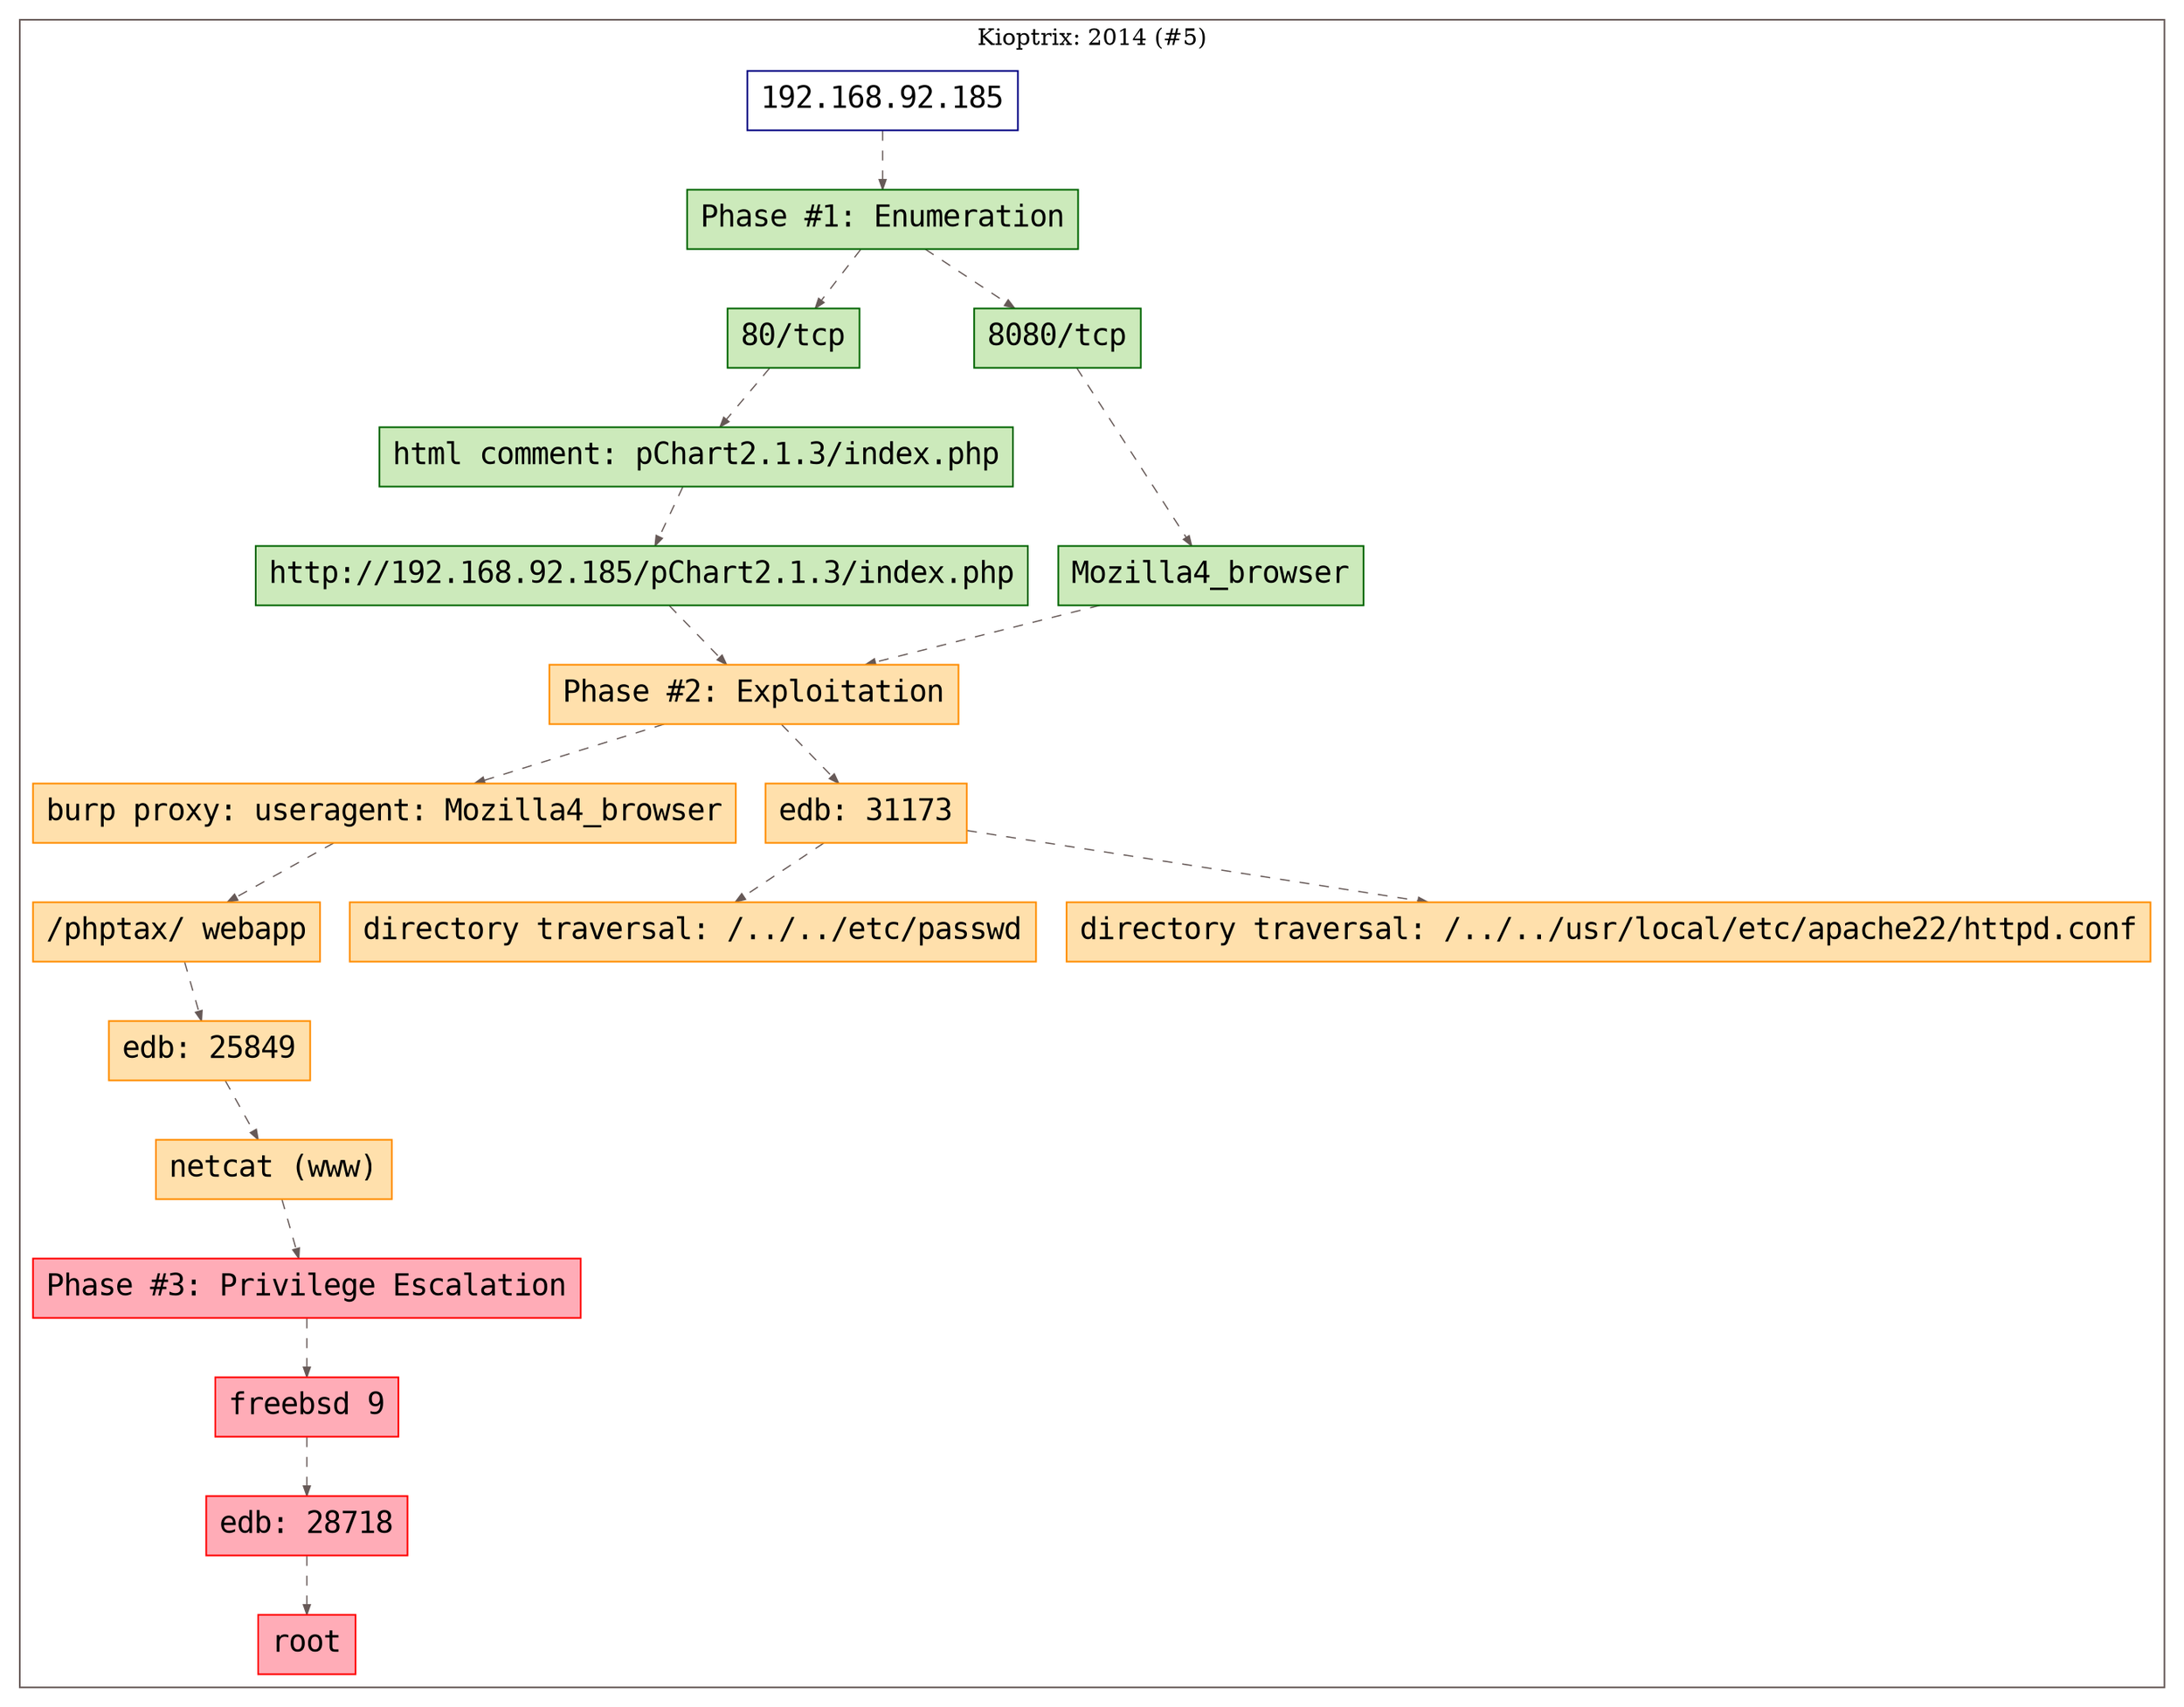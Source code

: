 digraph G {
  #rankdir=LR;
  nodesdictep=1.0; splines="line"; K=0.6; overlap=scale; fixedsize=true; resolution=72; bgcolor="#ffffff"; outputorder="edgesfirst";
  node [fontname="courier" fontsize=18 shape=box width=0.25 fillcolor="white" style="filled,solid"];
  edge [style=dashed color="#665957" penwidth=0.75 arrowsize=0.6];

  0[label="192.168.92.185" color="navyblue" fillcolor="#ffffff" tooltip="Kioptrix: 2014 (#5)"];
  10[label="Mozilla4_browser" color="darkgreen" fillcolor="#cceabb" tooltip="Phase #1:Enumeration"];
  11[label="burp proxy: useragent: Mozilla4_browser" color="darkorange" fillcolor="#ffe0ac" tooltip="Phase #2:Exploitation"];
  12[label="/phptax/ webapp" color="darkorange" fillcolor="#ffe0ac" tooltip="Phase #2:Exploitation"];
  13[label="edb: 25849" color="darkorange" fillcolor="#ffe0ac" tooltip="Phase #2:Exploitation"];
  14[label="netcat (www)" color="darkorange" fillcolor="#ffe0ac" tooltip="Phase #2:Exploitation"];
  15[label="Phase #3: Privilege Escalation" color="red" fillcolor="#ffacb7" tooltip="Phase #3:Privilege Escalation"];
  16[label="freebsd 9" color="red" fillcolor="#ffacb7" tooltip="Phase #3:Privilege Escalation"];
  17[label="edb: 28718" color="red" fillcolor="#ffacb7" tooltip="Phase #3:Privilege Escalation"];
  18[label="root" color="red" fillcolor="#ffacb7" tooltip="Phase #3:Privilege Escalation"];
  1[label="Phase #1: Enumeration" color="darkgreen" fillcolor="#cceabb" tooltip="Phase #1:Enumeration"];
  2[label="80/tcp" color="darkgreen" fillcolor="#cceabb" tooltip="Phase #1:Enumeration"];
  3[label="html comment: pChart2.1.3/index.php" color="darkgreen" fillcolor="#cceabb" tooltip="Phase #1:Enumeration"];
  4[label="http://192.168.92.185/pChart2.1.3/index.php" color="darkgreen" fillcolor="#cceabb" tooltip="Phase #1:Enumeration"];
  5[label="Phase #2: Exploitation" color="darkorange" fillcolor="#ffe0ac" tooltip="Phase #2:Exploitation"];
  6[label="edb: 31173" color="darkorange" fillcolor="#ffe0ac" tooltip="Phase #2:Exploitation"];
  7[label="directory traversal: /../../etc/passwd" color="darkorange" fillcolor="#ffe0ac" tooltip="Phase #2:Exploitation"];
  8[label="directory traversal: /../../usr/local/etc/apache22/httpd.conf" color="darkorange" fillcolor="#ffe0ac" tooltip="Phase #2:Exploitation"];
  9[label="8080/tcp" color="darkgreen" fillcolor="#cceabb" tooltip="Phase #1:Enumeration"];

  subgraph cluster_0 {
    node [style="filled,solid"];
    label = "Kioptrix: 2014 (#5)";
    color = "#665957";
    0 -> 1 [color="#665957"];
    1 -> 2 [color="#665957"];
    1 -> 9 [color="#665957"];
    10 -> 5 [color="#665957"];
    11 -> 12 [color="#665957"];
    12 -> 13 [color="#665957"];
    13 -> 14 [color="#665957"];
    14 -> 15 [color="#665957"];
    15 -> 16 [color="#665957"];
    16 -> 17 [color="#665957"];
    17 -> 18 [color="#665957"];
    2 -> 3 [color="#665957"];
    3 -> 4 [color="#665957"];
    4 -> 5 [color="#665957"];
    5 -> 11 [color="#665957"];
    5 -> 6 [color="#665957"];
    6 -> 7 [color="#665957"];
    6 -> 8 [color="#665957"];
    9 -> 10 [color="#665957"];
  }
}
